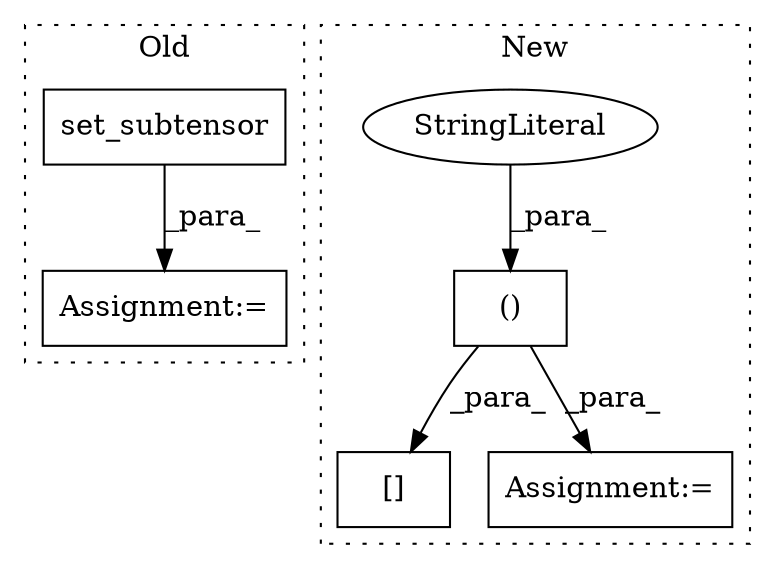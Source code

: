 digraph G {
subgraph cluster0 {
1 [label="set_subtensor" a="32" s="3680,3848" l="14,1" shape="box"];
6 [label="Assignment:=" a="7" s="3665" l="1" shape="box"];
label = "Old";
style="dotted";
}
subgraph cluster1 {
2 [label="[]" a="2" s="3821,3957" l="20,2" shape="box"];
3 [label="()" a="106" s="3841" l="116" shape="box"];
4 [label="StringLiteral" a="45" s="3841" l="16" shape="ellipse"];
5 [label="Assignment:=" a="7" s="3648" l="1" shape="box"];
label = "New";
style="dotted";
}
1 -> 6 [label="_para_"];
3 -> 2 [label="_para_"];
3 -> 5 [label="_para_"];
4 -> 3 [label="_para_"];
}